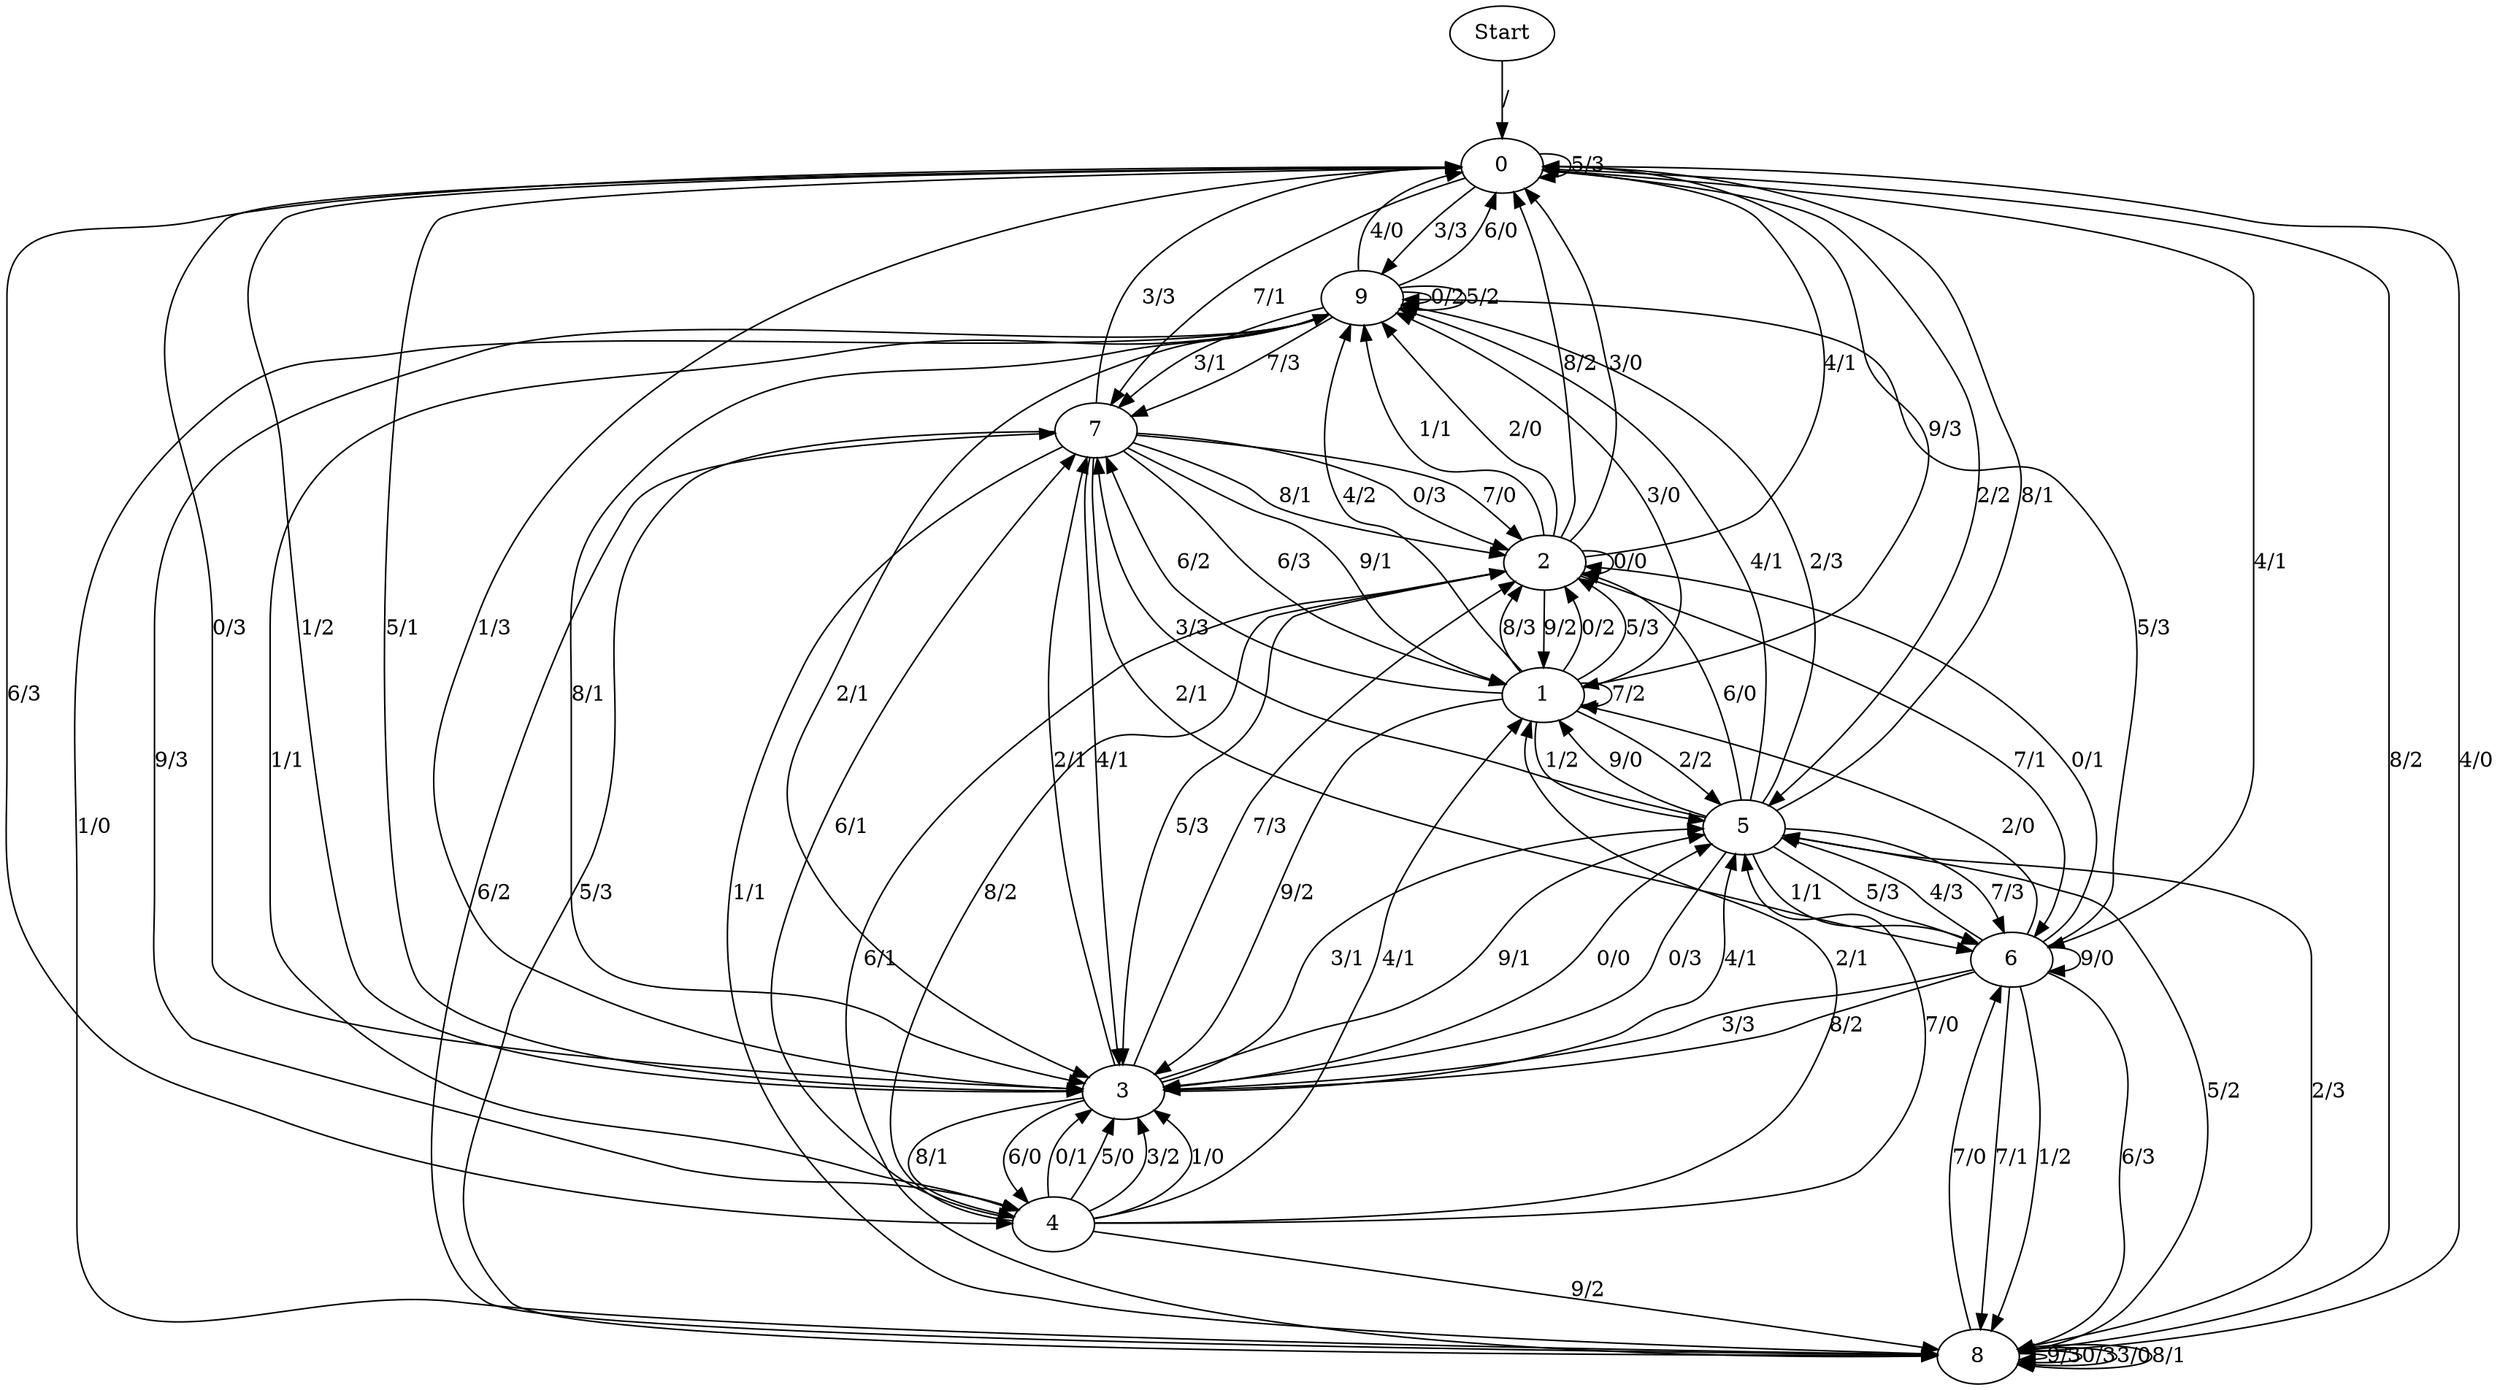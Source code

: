 digraph {
	Start -> 0 [label="/"]
	0 -> 0 [label="5/3"]
	0 -> 9 [label="3/3"]
	0 -> 4 [label="6/3"]
	0 -> 3 [label="0/3"]
	0 -> 3 [label="1/2"]
	0 -> 7 [label="7/1"]
	0 -> 8 [label="8/2"]
	0 -> 6 [label="4/1"]
	0 -> 1 [label="9/3"]
	0 -> 5 [label="2/2"]
	7 -> 8 [label="5/3"]
	7 -> 2 [label="7/0"]
	7 -> 1 [label="6/3"]
	7 -> 0 [label="3/3"]
	7 -> 3 [label="4/1"]
	7 -> 6 [label="2/1"]
	7 -> 2 [label="8/1"]
	7 -> 2 [label="0/3"]
	7 -> 1 [label="9/1"]
	7 -> 8 [label="1/1"]
	2 -> 3 [label="5/3"]
	2 -> 8 [label="6/1"]
	2 -> 6 [label="7/1"]
	2 -> 2 [label="0/0"]
	2 -> 9 [label="1/1"]
	2 -> 0 [label="4/1"]
	2 -> 0 [label="8/2"]
	2 -> 0 [label="3/0"]
	2 -> 1 [label="9/2"]
	2 -> 9 [label="2/0"]
	9 -> 9 [label="0/2"]
	9 -> 0 [label="6/0"]
	9 -> 3 [label="8/1"]
	9 -> 0 [label="4/0"]
	9 -> 7 [label="3/1"]
	9 -> 4 [label="9/3"]
	9 -> 3 [label="2/1"]
	9 -> 7 [label="7/3"]
	9 -> 4 [label="1/1"]
	9 -> 9 [label="5/2"]
	4 -> 3 [label="0/1"]
	4 -> 7 [label="6/1"]
	4 -> 3 [label="5/0"]
	4 -> 8 [label="9/2"]
	4 -> 3 [label="3/2"]
	4 -> 3 [label="1/0"]
	4 -> 5 [label="7/0"]
	4 -> 2 [label="8/2"]
	4 -> 1 [label="2/1"]
	4 -> 1 [label="4/1"]
	1 -> 1 [label="7/2"]
	1 -> 9 [label="3/0"]
	1 -> 2 [label="0/2"]
	1 -> 3 [label="9/2"]
	1 -> 2 [label="5/3"]
	1 -> 9 [label="4/2"]
	1 -> 7 [label="6/2"]
	1 -> 5 [label="2/2"]
	1 -> 2 [label="8/3"]
	1 -> 5 [label="1/2"]
	3 -> 4 [label="8/1"]
	3 -> 0 [label="5/1"]
	3 -> 4 [label="6/0"]
	3 -> 7 [label="2/1"]
	3 -> 0 [label="1/3"]
	3 -> 5 [label="4/1"]
	3 -> 5 [label="3/1"]
	3 -> 5 [label="9/1"]
	3 -> 5 [label="0/0"]
	3 -> 2 [label="7/3"]
	5 -> 6 [label="5/3"]
	5 -> 6 [label="7/3"]
	5 -> 3 [label="0/3"]
	5 -> 0 [label="8/1"]
	5 -> 1 [label="9/0"]
	5 -> 6 [label="1/1"]
	5 -> 2 [label="6/0"]
	5 -> 7 [label="3/3"]
	5 -> 9 [label="4/1"]
	5 -> 9 [label="2/3"]
	6 -> 6 [label="9/0"]
	6 -> 9 [label="5/3"]
	6 -> 8 [label="6/3"]
	6 -> 3 [label="3/3"]
	6 -> 1 [label="2/0"]
	6 -> 8 [label="7/1"]
	6 -> 5 [label="4/3"]
	6 -> 3 [label="8/2"]
	6 -> 2 [label="0/1"]
	6 -> 8 [label="1/2"]
	8 -> 9 [label="1/0"]
	8 -> 8 [label="9/3"]
	8 -> 8 [label="0/3"]
	8 -> 8 [label="3/0"]
	8 -> 7 [label="6/2"]
	8 -> 6 [label="7/0"]
	8 -> 5 [label="5/2"]
	8 -> 8 [label="8/1"]
	8 -> 5 [label="2/3"]
	8 -> 0 [label="4/0"]
}